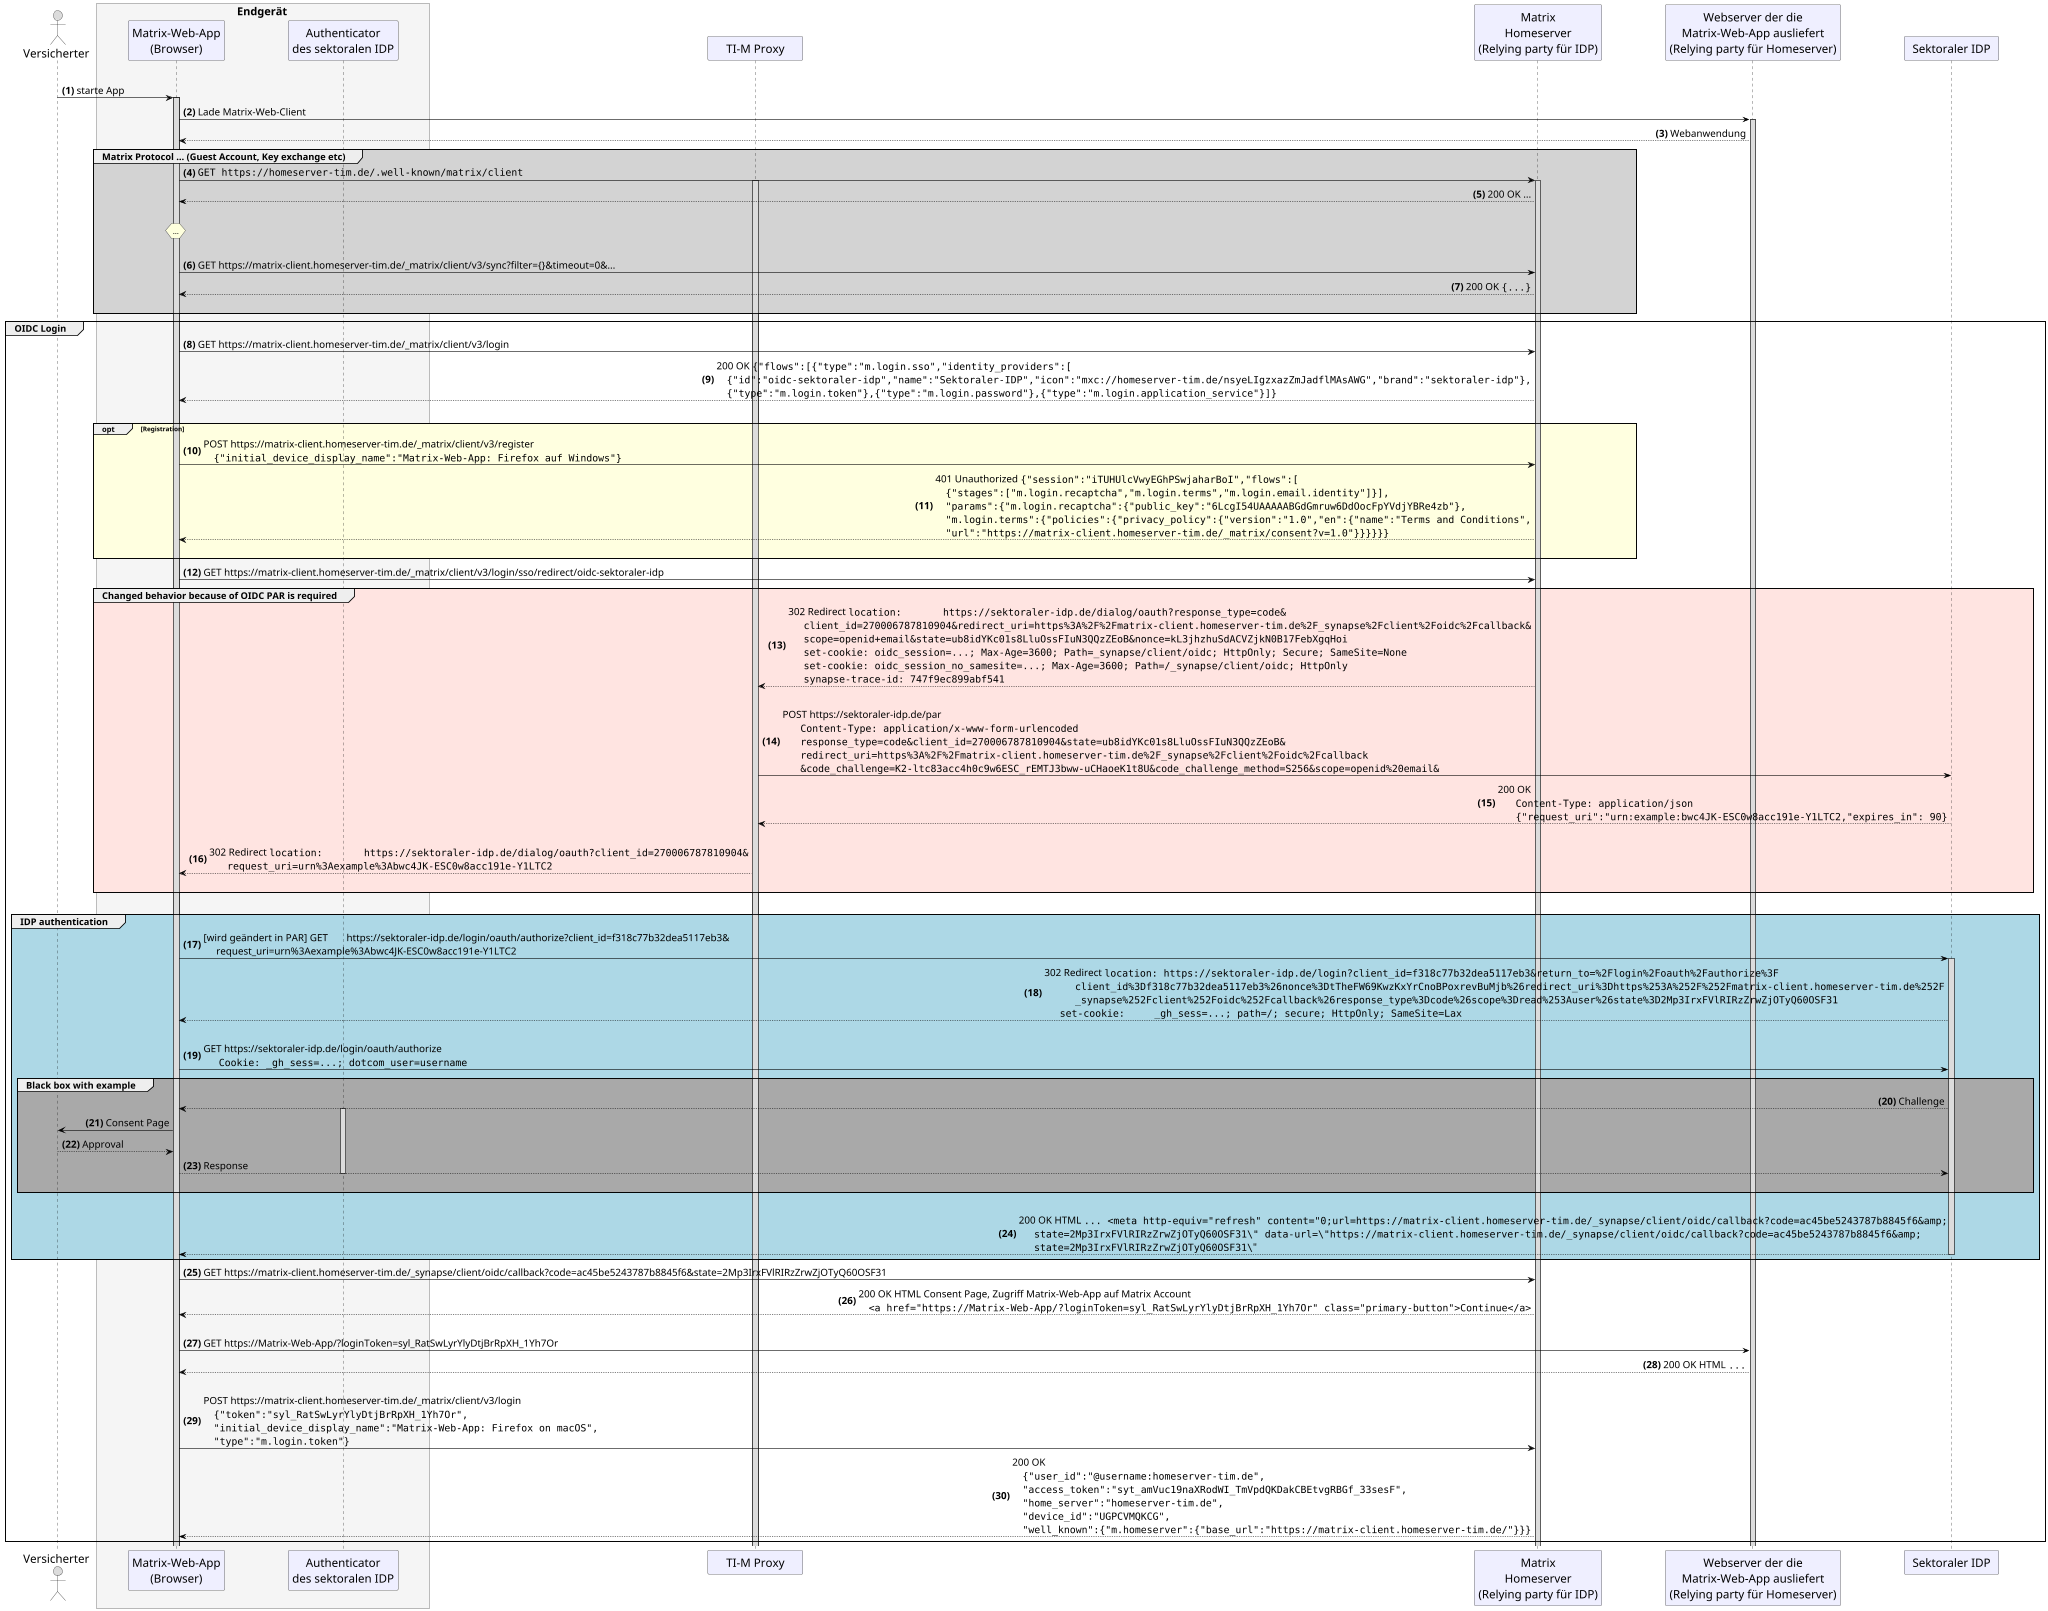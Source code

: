 @startuml "TI-Messenger_OIDC_Login"
skinparam sequenceMessageAlign direction
skinparam WrapWidth 300
skinparam minClassWidth 150
skinparam BoxPadding 1
skinparam ParticipantPadding 50
skinparam sequenceReferenceHeaderBackgroundColor palegreen
scale max 2048 width

skinparam sequence {
ArrowColor black
ArrowFontSize 17
ActorBorderColor black
LifeLineBorderColor black
LifeLineBackgroundColor Gainsboro

ParticipantBorderColor Motivation
ParticipantBackgroundColor Motivation
ParticipantFontSize 20
ParticipantFontColor black
ParticipantBorderColor Black
ParticipantBackgroundColor MOTIVATION

ActorBackgroundColor Gainsboro
ActorFontColor black
ActorFontSize 20
}

autonumber "<b>(0)"

actor us as "Versicherter"
  box <size:19>Endgerät</size> #WhiteSmoke
  participant app as "Matrix-Web-App\n(Browser)"
  participant au as "Authenticator\ndes sektoralen IDP"
  end box
participant pr as "TI-M Proxy"
participant hs as "Matrix\nHomeserver\n(Relying party für IDP)"
participant mc as "Webserver der die\nMatrix-Web-App ausliefert\n(Relying party für Homeserver)"
participant idp as "Sektoraler IDP"

|||

us -> app: starte App 

activate app
  app -> mc: Lade Matrix-Web-Client
  activate mc
  mc --> app: Webanwendung
  group #LightGray <size:16>Matrix Protocol ... (Guest Account, Key exchange etc)</size>
    app -> hs:""GET https://homeserver-tim.de/.well-known/matrix/client""
    activate hs
    activate pr
    hs --> app: 200 OK ...
    |||
    hnote over app : ...
    |||
    app -> hs: GET https://matrix-client.homeserver-tim.de/_matrix/client/v3/sync?filter={}&timeout=0&...
    hs --> app: 200 OK ""{...}""
    |||
  end 'group
  group <size:16>OIDC Login</size>
    app -> hs: GET https://matrix-client.homeserver-tim.de/_matrix/client/v3/login
    hs --> app: 200 OK ""{"flows":[{"type":"m.login.sso","identity_providers":[""\n\
    ""{"id":"oidc-sektoraler-idp","name":"Sektoraler-IDP","icon":"mxc://homeserver-tim.de/nsyeLIgzxazZmJadflMAsAWG","brand":"sektoraler-idp"},""\n\
    ""{"type":"m.login.token"},{"type":"m.login.password"},{"type":"m.login.application_service"}]}""
    |||
    opt #LightYellow Registration
    app -> hs: POST https://matrix-client.homeserver-tim.de/_matrix/client/v3/register\n\
    ""{"initial_device_display_name":"Matrix-Web-App: Firefox auf Windows"}""
    hs --> app: 401 Unauthorized ""{"session":"iTUHUlcVwyEGhPSwjaharBoI","flows":[""\n\
    ""{"stages":["m.login.recaptcha","m.login.terms","m.login.email.identity"]}],""\n\
    """params":{"m.login.recaptcha":{"public_key":"6LcgI54UAAAAABGdGmruw6DdOocFpYVdjYBRe4zb"},""\n\
    """m.login.terms":{"policies":{"privacy_policy":{"version":"1.0","en":{"name":"Terms and Conditions",""\n\
    """url":"https://matrix-client.homeserver-tim.de/_matrix/consent?v=1.0"}}}}}}""
    |||
    end 'opt
    app -> hs: GET https://matrix-client.homeserver-tim.de/_matrix/client/v3/login/sso/redirect/oidc-sektoraler-idp
    group #MistyRose <size:16>Changed behavior because of OIDC PAR is required</size>
      hs --> pr: 302 Redirect ""location:	https://sektoraler-idp.de/dialog/oauth?response_type=code&""\n\
      ""client_id=270006787810904&redirect_uri=https%3A%2F%2Fmatrix-client.homeserver-tim.de%2F_synapse%2Fclient%2Foidc%2Fcallback&""\n\
      ""scope=openid+email&state=ub8idYKc01s8LluOssFIuN3QQzZEoB&nonce=kL3jhzhuSdACVZjkN0B17FebXgqHoi""\n\
      ""set-cookie: oidc_session=...; Max-Age=3600; Path=_synapse/client/oidc; HttpOnly; Secure; SameSite=None""\n\
      ""set-cookie: oidc_session_no_samesite=...; Max-Age=3600; Path=/_synapse/client/oidc; HttpOnly""\n\
      ""synapse-trace-id: 747f9ec899abf541""
      |||
      pr -> idp: POST https://sektoraler-idp.de/par\n\
       ""Content-Type: application/x-www-form-urlencoded""\n\
       ""response_type=code&client_id=270006787810904&state=ub8idYKc01s8LluOssFIuN3QQzZEoB&""\n\
       ""redirect_uri=https%3A%2F%2Fmatrix-client.homeserver-tim.de%2F_synapse%2Fclient%2Foidc%2Fcallback""\n\
       ""&code_challenge=K2-ltc83acc4h0c9w6ESC_rEMTJ3bww-uCHaoeK1t8U&code_challenge_method=S256&scope=openid%20email&""
      idp --> pr: 200 OK\n\
       ""Content-Type: application/json""\n\
       ""{"request_uri":"urn:example:bwc4JK-ESC0w8acc191e-Y1LTC2,"expires_in": 90}""
      |||
      pr --> app: 302 Redirect ""location:	https://sektoraler-idp.de/dialog/oauth?client_id=270006787810904&""\n\
       ""request_uri=urn%3Aexample%3Abwc4JK-ESC0w8acc191e-Y1LTC2""
      |||
    end 'group
    |||
    group #LightBlue <size:16>IDP authentication</size>
      app -> idp: [wird geändert in PAR] GET	https://sektoraler-idp.de/login/oauth/authorize?client_id=f318c77b32dea5117eb3&\n\
     request_uri=urn%3Aexample%3Abwc4JK-ESC0w8acc191e-Y1LTC2
      activate idp
      idp --> app: 302 Redirect ""location: https://sektoraler-idp.de/login?client_id=f318c77b32dea5117eb3&return_to=%2Flogin%2Foauth%2Fauthorize%3F""\n\
	    ""client_id%3Df318c77b32dea5117eb3%26nonce%3DtTheFW69KwzKxYrCnoBPoxrevBuMjb%26redirect_uri%3Dhttps%253A%252F%252Fmatrix-client.homeserver-tim.de%252F""\n\
	    ""_synapse%252Fclient%252Foidc%252Fcallback%26response_type%3Dcode%26scope%3Dread%253Auser%26state%3D2Mp3IrxFVlRIRzZrwZjOTyQ60OSF31""\n\
      ""set-cookie:	_gh_sess=...; path=/; secure; HttpOnly; SameSite=Lax""
      |||
      app -> idp: GET https://sektoraler-idp.de/login/oauth/authorize\n\
      ""Cookie: _gh_sess=...; dotcom_user=username""
      group #DarkGray <size:16>Black box with example</size>
        idp --> app: Challenge
        activate au
        app -> us: Consent Page
        us --> app: Approval
        app --> idp: Response
      deactivate au
      |||
      end ' group
      |||
      idp --> app: 200 OK HTML ""... <meta http-equiv="refresh" content="0;url=https://matrix-client.homeserver-tim.de/_synapse/client/oidc/callback?code=ac45be5243787b8845f6&amp;""\n\
      ""state=2Mp3IrxFVlRIRzZrwZjOTyQ60OSF31\" data-url=\"https://matrix-client.homeserver-tim.de/_synapse/client/oidc/callback?code=ac45be5243787b8845f6&amp;""\n\
      ""state=2Mp3IrxFVlRIRzZrwZjOTyQ60OSF31\"""
      deactivate idp
    end 'group
    app -> hs: GET https://matrix-client.homeserver-tim.de/_synapse/client/oidc/callback?code=ac45be5243787b8845f6&state=2Mp3IrxFVlRIRzZrwZjOTyQ60OSF31
    hs --> app: 200 OK HTML Consent Page, Zugriff Matrix-Web-App auf Matrix Account\n\
    ""<a href="https://Matrix-Web-App/?loginToken=syl_RatSwLyrYlyDtjBrRpXH_1Yh7Or" class="primary-button">Continue</a>""
    |||
    app -> mc: GET https://Matrix-Web-App/?loginToken=syl_RatSwLyrYlyDtjBrRpXH_1Yh7Or
    mc --> app: 200 OK HTML ""...""
    |||
    app -> hs: POST https://matrix-client.homeserver-tim.de/_matrix/client/v3/login\n\
    ""{"token":"syl_RatSwLyrYlyDtjBrRpXH_1Yh7Or",""\n\
    """initial_device_display_name":"Matrix-Web-App: Firefox on macOS",""\n\
    """type":"m.login.token"}""
    hs --> app: 200 OK\n\
    ""{"user_id":"@username:homeserver-tim.de",""\n\
    """access_token":"syt_amVuc19naXRodWI_TmVpdQKDakCBEtvgRBGf_33sesF",""\n\
    """home_server":"homeserver-tim.de",""\n\
    """device_id":"UGPCVMQKCG",""\n\
    """well_known":{"m.homeserver":{"base_url":"https://matrix-client.homeserver-tim.de/"}}}""

  end 'group
@enduml
